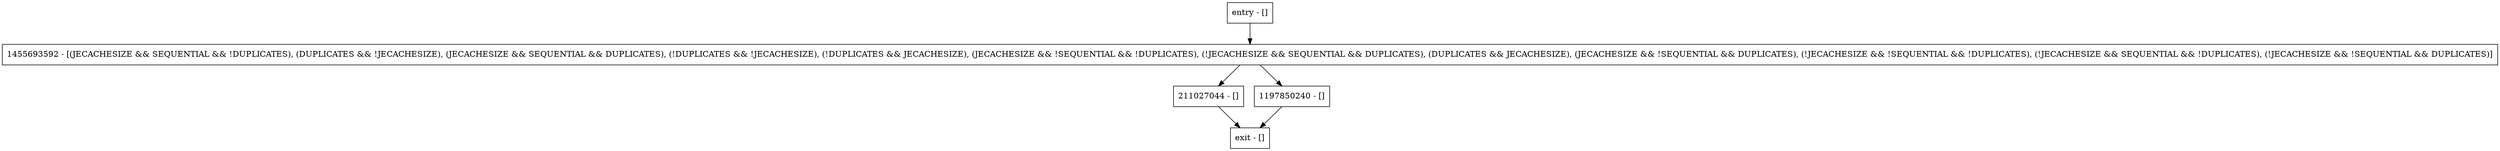 digraph getDbImpl {
node [shape=record];
entry [label="entry - []"];
exit [label="exit - []"];
211027044 [label="211027044 - []"];
1197850240 [label="1197850240 - []"];
1455693592 [label="1455693592 - [(JECACHESIZE && SEQUENTIAL && !DUPLICATES), (DUPLICATES && !JECACHESIZE), (JECACHESIZE && SEQUENTIAL && DUPLICATES), (!DUPLICATES && !JECACHESIZE), (!DUPLICATES && JECACHESIZE), (JECACHESIZE && !SEQUENTIAL && !DUPLICATES), (!JECACHESIZE && SEQUENTIAL && DUPLICATES), (DUPLICATES && JECACHESIZE), (JECACHESIZE && !SEQUENTIAL && DUPLICATES), (!JECACHESIZE && !SEQUENTIAL && !DUPLICATES), (!JECACHESIZE && SEQUENTIAL && !DUPLICATES), (!JECACHESIZE && !SEQUENTIAL && DUPLICATES)]"];
entry;
exit;
entry -> 1455693592;
211027044 -> exit;
1197850240 -> exit;
1455693592 -> 211027044;
1455693592 -> 1197850240;
}
